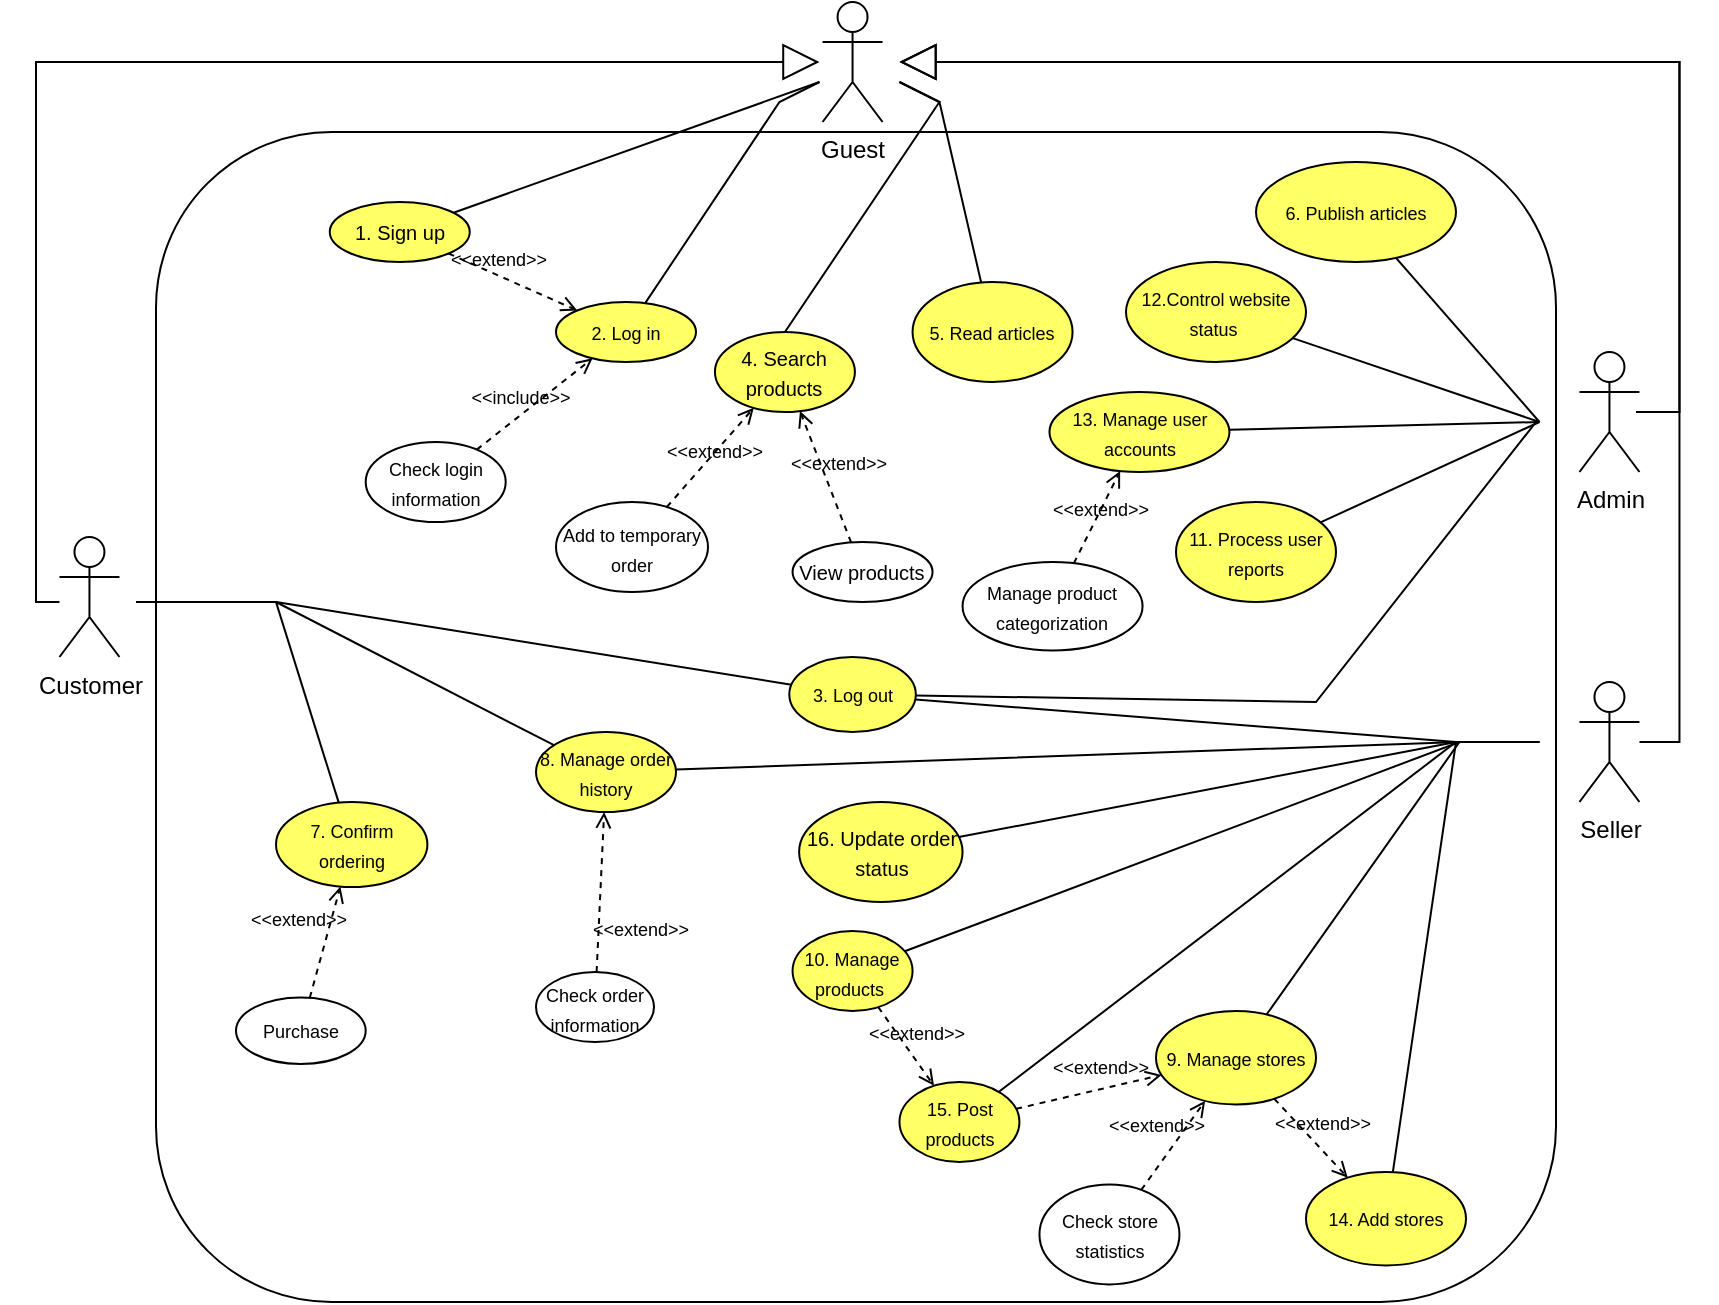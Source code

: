 <mxfile version="21.6.5" type="device">
  <diagram name="Trang-1" id="USwZZq-t5rZfZvbshj6q">
    <mxGraphModel dx="1176" dy="566" grid="1" gridSize="10" guides="1" tooltips="1" connect="1" arrows="1" fold="1" page="1" pageScale="1" pageWidth="827" pageHeight="1169" math="0" shadow="0">
      <root>
        <mxCell id="0" />
        <mxCell id="1" parent="0" />
        <mxCell id="_5mIFH6RfY2-4TW6TgeX-10" value="" style="rounded=1;whiteSpace=wrap;html=1;" vertex="1" parent="1">
          <mxGeometry x="210" y="165" width="700" height="585" as="geometry" />
        </mxCell>
        <object label="Guest" Guest="" id="PoIpQ0HLdhZe41mP14lp-1">
          <mxCell style="shape=umlActor;verticalLabelPosition=bottom;verticalAlign=top;html=1;outlineConnect=0;" parent="1" vertex="1">
            <mxGeometry x="543.28" y="100" width="30" height="60" as="geometry" />
          </mxCell>
        </object>
        <mxCell id="PoIpQ0HLdhZe41mP14lp-2" value="Customer" style="shape=umlActor;verticalLabelPosition=bottom;verticalAlign=top;html=1;outlineConnect=0;" parent="1" vertex="1">
          <mxGeometry x="161.73" y="367.5" width="30" height="60" as="geometry" />
        </mxCell>
        <mxCell id="PoIpQ0HLdhZe41mP14lp-7" value="Seller" style="shape=umlActor;verticalLabelPosition=bottom;verticalAlign=top;html=1;outlineConnect=0;" parent="1" vertex="1">
          <mxGeometry x="921.73" y="440" width="30" height="60" as="geometry" />
        </mxCell>
        <mxCell id="PoIpQ0HLdhZe41mP14lp-8" value="Admin&lt;br&gt;" style="shape=umlActor;verticalLabelPosition=bottom;verticalAlign=top;html=1;outlineConnect=0;" parent="1" vertex="1">
          <mxGeometry x="921.73" y="275" width="30" height="60" as="geometry" />
        </mxCell>
        <mxCell id="PoIpQ0HLdhZe41mP14lp-13" value="&lt;font style=&quot;font-size: 9px;&quot;&gt;Add to temporary order&lt;/font&gt;" style="ellipse;whiteSpace=wrap;html=1;align=center;" parent="1" vertex="1">
          <mxGeometry x="410.0" y="350" width="76" height="45" as="geometry" />
        </mxCell>
        <mxCell id="PoIpQ0HLdhZe41mP14lp-14" value="&lt;font size=&quot;1&quot;&gt;4. Search products&lt;/font&gt;" style="ellipse;whiteSpace=wrap;html=1;fillColor=#FFFF66;" parent="1" vertex="1">
          <mxGeometry x="489.46" y="265" width="70" height="40" as="geometry" />
        </mxCell>
        <mxCell id="PoIpQ0HLdhZe41mP14lp-16" value="&lt;font style=&quot;font-size: 9px;&quot;&gt;2. Log in&lt;/font&gt;" style="ellipse;whiteSpace=wrap;html=1;fillColor=#FFFF66;" parent="1" vertex="1">
          <mxGeometry x="410.0" y="250" width="70" height="30" as="geometry" />
        </mxCell>
        <mxCell id="A0umYNvF5nIpXT-o77tM-2" value="&lt;font style=&quot;font-size: 9px;&quot;&gt;11. Process user reports&lt;/font&gt;" style="ellipse;whiteSpace=wrap;html=1;fillColor=#FFFF66;" parent="1" vertex="1">
          <mxGeometry x="720" y="350" width="80" height="50" as="geometry" />
        </mxCell>
        <mxCell id="A0umYNvF5nIpXT-o77tM-4" value="&lt;font style=&quot;font-size: 9px;&quot;&gt;6. Publish articles&lt;/font&gt;" style="ellipse;whiteSpace=wrap;html=1;fillColor=#FFFF66;" parent="1" vertex="1">
          <mxGeometry x="760" y="180" width="100" height="50" as="geometry" />
        </mxCell>
        <mxCell id="A0umYNvF5nIpXT-o77tM-5" value="&lt;font style=&quot;font-size: 9px;&quot;&gt;12.Control website status&amp;nbsp;&lt;/font&gt;" style="ellipse;whiteSpace=wrap;html=1;fillColor=#FFFF66;" parent="1" vertex="1">
          <mxGeometry x="695" y="230" width="90" height="50" as="geometry" />
        </mxCell>
        <mxCell id="A0umYNvF5nIpXT-o77tM-6" value="&lt;font style=&quot;font-size: 9px;&quot;&gt;13. Manage user accounts&lt;/font&gt;" style="ellipse;whiteSpace=wrap;html=1;fillColor=#FFFF66;" parent="1" vertex="1">
          <mxGeometry x="656.73" y="295" width="90" height="40" as="geometry" />
        </mxCell>
        <mxCell id="A0umYNvF5nIpXT-o77tM-8" value="&lt;font style=&quot;font-size: 9px;&quot;&gt;Check store statistics&lt;/font&gt;" style="ellipse;whiteSpace=wrap;html=1;" parent="1" vertex="1">
          <mxGeometry x="651.73" y="691.22" width="70" height="50" as="geometry" />
        </mxCell>
        <mxCell id="A0umYNvF5nIpXT-o77tM-9" value="&lt;font style=&quot;font-size: 9px;&quot;&gt;10. Manage products&amp;nbsp;&lt;/font&gt;" style="ellipse;whiteSpace=wrap;html=1;fillColor=#FFFF66;" parent="1" vertex="1">
          <mxGeometry x="528.28" y="564.5" width="60" height="40" as="geometry" />
        </mxCell>
        <mxCell id="A0umYNvF5nIpXT-o77tM-12" value="&lt;font style=&quot;font-size: 9px;&quot;&gt;9. Manage stores&lt;/font&gt;" style="ellipse;whiteSpace=wrap;html=1;fillColor=#FFFF66;" parent="1" vertex="1">
          <mxGeometry x="710" y="604.5" width="80" height="46.72" as="geometry" />
        </mxCell>
        <mxCell id="A0umYNvF5nIpXT-o77tM-13" value="&lt;font style=&quot;font-size: 9px;&quot;&gt;5. Read articles&lt;/font&gt;" style="ellipse;whiteSpace=wrap;html=1;fillColor=#FFFF66;" parent="1" vertex="1">
          <mxGeometry x="588.28" y="240" width="80" height="50" as="geometry" />
        </mxCell>
        <mxCell id="A0umYNvF5nIpXT-o77tM-14" value="&lt;font style=&quot;font-size: 9px;&quot;&gt;Purchase&lt;/font&gt;" style="ellipse;whiteSpace=wrap;html=1;" parent="1" vertex="1">
          <mxGeometry x="250" y="597.72" width="64.85" height="33.28" as="geometry" />
        </mxCell>
        <mxCell id="A0umYNvF5nIpXT-o77tM-15" value="&lt;font style=&quot;font-size: 9px;&quot;&gt;8. Manage order&lt;br&gt;history&lt;br&gt;&lt;/font&gt;" style="ellipse;whiteSpace=wrap;html=1;fillColor=#FFFF66;" parent="1" vertex="1">
          <mxGeometry x="400" y="465" width="70" height="40" as="geometry" />
        </mxCell>
        <mxCell id="X4AEslMbNNMhsFveHLo--8" value="" style="endArrow=none;html=1;rounded=0;" parent="1" source="A0umYNvF5nIpXT-o77tM-12" edge="1">
          <mxGeometry width="50" height="50" relative="1" as="geometry">
            <mxPoint x="804.85" y="490" as="sourcePoint" />
            <mxPoint x="901.73" y="470" as="targetPoint" />
            <Array as="points">
              <mxPoint x="861.73" y="470" />
            </Array>
          </mxGeometry>
        </mxCell>
        <mxCell id="X4AEslMbNNMhsFveHLo--9" value="" style="endArrow=none;html=1;rounded=0;" parent="1" source="A0umYNvF5nIpXT-o77tM-9" edge="1">
          <mxGeometry width="50" height="50" relative="1" as="geometry">
            <mxPoint x="761.73" y="480" as="sourcePoint" />
            <mxPoint x="901.73" y="470" as="targetPoint" />
            <Array as="points">
              <mxPoint x="861.73" y="470" />
            </Array>
          </mxGeometry>
        </mxCell>
        <mxCell id="X4AEslMbNNMhsFveHLo--10" value="" style="endArrow=none;html=1;rounded=0;" parent="1" source="A0umYNvF5nIpXT-o77tM-15" edge="1">
          <mxGeometry width="50" height="50" relative="1" as="geometry">
            <mxPoint x="781.73" y="540" as="sourcePoint" />
            <mxPoint x="901.73" y="470" as="targetPoint" />
            <Array as="points">
              <mxPoint x="861.73" y="470" />
            </Array>
          </mxGeometry>
        </mxCell>
        <mxCell id="X4AEslMbNNMhsFveHLo--12" value="" style="endArrow=none;html=1;rounded=0;" parent="1" source="PoIpQ0HLdhZe41mP14lp-16" edge="1">
          <mxGeometry width="50" height="50" relative="1" as="geometry">
            <mxPoint x="488.46" y="200" as="sourcePoint" />
            <mxPoint x="541.73" y="140" as="targetPoint" />
            <Array as="points">
              <mxPoint x="521.73" y="150" />
            </Array>
          </mxGeometry>
        </mxCell>
        <mxCell id="X4AEslMbNNMhsFveHLo--13" value="" style="endArrow=none;html=1;rounded=0;" parent="1" source="A0umYNvF5nIpXT-o77tM-13" edge="1">
          <mxGeometry width="50" height="50" relative="1" as="geometry">
            <mxPoint x="651.73" y="210" as="sourcePoint" />
            <mxPoint x="581.73" y="140" as="targetPoint" />
            <Array as="points">
              <mxPoint x="601.73" y="150" />
            </Array>
          </mxGeometry>
        </mxCell>
        <mxCell id="X4AEslMbNNMhsFveHLo--15" value="" style="endArrow=none;html=1;rounded=0;exitX=0.5;exitY=0;exitDx=0;exitDy=0;" parent="1" source="PoIpQ0HLdhZe41mP14lp-14" edge="1">
          <mxGeometry width="50" height="50" relative="1" as="geometry">
            <mxPoint x="646.73" y="210" as="sourcePoint" />
            <mxPoint x="581.73" y="140" as="targetPoint" />
            <Array as="points">
              <mxPoint x="601.73" y="150" />
            </Array>
          </mxGeometry>
        </mxCell>
        <mxCell id="X4AEslMbNNMhsFveHLo--25" value="&lt;font size=&quot;1&quot;&gt;16. Update order status&lt;/font&gt;" style="ellipse;whiteSpace=wrap;html=1;fillColor=#FFFF66;" parent="1" vertex="1">
          <mxGeometry x="531.56" y="500" width="81.72" height="50" as="geometry" />
        </mxCell>
        <mxCell id="X4AEslMbNNMhsFveHLo--28" value="&lt;font style=&quot;font-size: 9px;&quot;&gt;Manage product categorization&lt;/font&gt;" style="ellipse;whiteSpace=wrap;html=1;" parent="1" vertex="1">
          <mxGeometry x="613.28" y="380.0" width="90" height="44.22" as="geometry" />
        </mxCell>
        <mxCell id="DuX1aJ7pJGagUsRcCWRq-1" value="&lt;font style=&quot;font-size: 9px;&quot;&gt;Check login information&lt;/font&gt;" style="ellipse;whiteSpace=wrap;html=1;" parent="1" vertex="1">
          <mxGeometry x="314.85" y="320" width="70" height="40" as="geometry" />
        </mxCell>
        <mxCell id="DuX1aJ7pJGagUsRcCWRq-3" value="&lt;font style=&quot;font-size: 9px;&quot;&gt;&amp;lt;&amp;lt;include&amp;gt;&amp;gt;&lt;/font&gt;" style="html=1;verticalAlign=bottom;labelBackgroundColor=none;endArrow=open;endFill=0;dashed=1;rounded=0;" parent="1" source="DuX1aJ7pJGagUsRcCWRq-1" target="PoIpQ0HLdhZe41mP14lp-16" edge="1">
          <mxGeometry x="-0.228" y="1" width="160" relative="1" as="geometry">
            <mxPoint x="501.73" y="270" as="sourcePoint" />
            <mxPoint x="456.73" y="240" as="targetPoint" />
            <mxPoint y="1" as="offset" />
          </mxGeometry>
        </mxCell>
        <mxCell id="DuX1aJ7pJGagUsRcCWRq-4" value="&lt;font style=&quot;font-size: 9px;&quot;&gt;7. Confirm ordering&lt;/font&gt;" style="ellipse;whiteSpace=wrap;html=1;fillColor=#FFFF66;" parent="1" vertex="1">
          <mxGeometry x="270" y="500" width="75.71" height="42.5" as="geometry" />
        </mxCell>
        <mxCell id="DuX1aJ7pJGagUsRcCWRq-15" value="&lt;font style=&quot;font-size: 9px;&quot;&gt;Check order information&lt;/font&gt;" style="ellipse;whiteSpace=wrap;html=1;" parent="1" vertex="1">
          <mxGeometry x="400.0" y="585" width="59" height="35" as="geometry" />
        </mxCell>
        <mxCell id="DuX1aJ7pJGagUsRcCWRq-17" value="&lt;font style=&quot;font-size: 9px;&quot;&gt;&amp;lt;&amp;lt;extend&amp;gt;&amp;gt;&lt;/font&gt;" style="html=1;verticalAlign=bottom;labelBackgroundColor=none;endArrow=open;endFill=0;dashed=1;rounded=0;" parent="1" source="DuX1aJ7pJGagUsRcCWRq-15" target="A0umYNvF5nIpXT-o77tM-15" edge="1">
          <mxGeometry x="-0.648" y="-21" width="160" relative="1" as="geometry">
            <mxPoint x="419.81" y="399.72" as="sourcePoint" />
            <mxPoint x="372.81" y="420.72" as="targetPoint" />
            <mxPoint as="offset" />
          </mxGeometry>
        </mxCell>
        <mxCell id="-NbWwGFisQRcI3op6reY-1" value="" style="endArrow=block;endSize=16;endFill=0;html=1;rounded=0;entryX=0.5;entryY=0.5;entryDx=0;entryDy=0;entryPerimeter=0;" parent="1" edge="1">
          <mxGeometry width="160" relative="1" as="geometry">
            <mxPoint x="161.73" y="400" as="sourcePoint" />
            <mxPoint x="541.73" y="130.0" as="targetPoint" />
            <Array as="points">
              <mxPoint x="150" y="400" />
              <mxPoint x="150" y="260" />
              <mxPoint x="150" y="130" />
            </Array>
          </mxGeometry>
        </mxCell>
        <mxCell id="-NbWwGFisQRcI3op6reY-2" value="" style="endArrow=block;endSize=16;endFill=0;html=1;rounded=0;" parent="1" edge="1">
          <mxGeometry width="160" relative="1" as="geometry">
            <mxPoint x="950" y="305" as="sourcePoint" />
            <mxPoint x="581.73" y="130" as="targetPoint" />
            <Array as="points">
              <mxPoint x="971.73" y="305" />
              <mxPoint x="971.73" y="130" />
            </Array>
          </mxGeometry>
        </mxCell>
        <mxCell id="-NbWwGFisQRcI3op6reY-4" value="" style="endArrow=block;endSize=16;endFill=0;html=1;rounded=0;" parent="1" edge="1">
          <mxGeometry width="160" relative="1" as="geometry">
            <mxPoint x="951.73" y="470" as="sourcePoint" />
            <mxPoint x="581.73" y="130" as="targetPoint" />
            <Array as="points">
              <mxPoint x="971.73" y="470" />
              <mxPoint x="971.73" y="300" />
              <mxPoint x="971.73" y="130" />
            </Array>
          </mxGeometry>
        </mxCell>
        <mxCell id="F4AExtvisEfdRYnd3nXG-2" value="&lt;font size=&quot;1&quot;&gt;View products&lt;/font&gt;" style="ellipse;whiteSpace=wrap;html=1;" parent="1" vertex="1">
          <mxGeometry x="528.28" y="370" width="70" height="30" as="geometry" />
        </mxCell>
        <mxCell id="F4AExtvisEfdRYnd3nXG-3" value="&lt;font style=&quot;font-size: 9px;&quot;&gt;&amp;lt;&amp;lt;extend&amp;gt;&amp;gt;&lt;/font&gt;" style="html=1;verticalAlign=bottom;labelBackgroundColor=none;endArrow=open;endFill=0;dashed=1;rounded=0;" parent="1" source="F4AExtvisEfdRYnd3nXG-2" target="PoIpQ0HLdhZe41mP14lp-14" edge="1">
          <mxGeometry x="-0.09" y="-5" width="160" relative="1" as="geometry">
            <mxPoint x="549.73" y="261" as="sourcePoint" />
            <mxPoint x="590.73" y="231" as="targetPoint" />
            <mxPoint as="offset" />
          </mxGeometry>
        </mxCell>
        <mxCell id="F4AExtvisEfdRYnd3nXG-8" value="&lt;font style=&quot;font-size: 9px;&quot;&gt;&amp;lt;&amp;lt;extend&amp;gt;&amp;gt;&lt;/font&gt;" style="html=1;verticalAlign=bottom;labelBackgroundColor=none;endArrow=open;endFill=0;dashed=1;rounded=0;" parent="1" source="A0umYNvF5nIpXT-o77tM-14" target="DuX1aJ7pJGagUsRcCWRq-4" edge="1">
          <mxGeometry x="-0.005" y="14" width="160" relative="1" as="geometry">
            <mxPoint x="387.81" y="490.72" as="sourcePoint" />
            <mxPoint x="360.81" y="454.72" as="targetPoint" />
            <mxPoint as="offset" />
          </mxGeometry>
        </mxCell>
        <mxCell id="F4AExtvisEfdRYnd3nXG-9" value="&lt;font style=&quot;font-size: 9px;&quot;&gt;3. Log out&lt;/font&gt;" style="ellipse;whiteSpace=wrap;html=1;fillColor=#FFFF66;" parent="1" vertex="1">
          <mxGeometry x="526.64" y="427.5" width="63.28" height="37.5" as="geometry" />
        </mxCell>
        <mxCell id="F4AExtvisEfdRYnd3nXG-16" value="&lt;font style=&quot;font-size: 9px;&quot;&gt;&amp;lt;&amp;lt;extend&amp;gt;&amp;gt;&lt;/font&gt;" style="html=1;verticalAlign=bottom;labelBackgroundColor=none;endArrow=open;endFill=0;dashed=1;rounded=0;" parent="1" source="A0umYNvF5nIpXT-o77tM-8" target="A0umYNvF5nIpXT-o77tM-12" edge="1">
          <mxGeometry x="-0.133" y="8" width="160" relative="1" as="geometry">
            <mxPoint x="474.73" y="474" as="sourcePoint" />
            <mxPoint x="434.73" y="425" as="targetPoint" />
            <mxPoint as="offset" />
          </mxGeometry>
        </mxCell>
        <mxCell id="PVgmuxaH_NVoF7FF7axA-2" value="&lt;font style=&quot;font-size: 9px;&quot;&gt;&amp;lt;&amp;lt;extend&amp;gt;&amp;gt;&lt;/font&gt;" style="html=1;verticalAlign=bottom;labelBackgroundColor=none;endArrow=open;endFill=0;dashed=1;rounded=0;" parent="1" source="PVgmuxaH_NVoF7FF7axA-3" target="PoIpQ0HLdhZe41mP14lp-16" edge="1">
          <mxGeometry x="-0.228" y="1" width="160" relative="1" as="geometry">
            <mxPoint x="371.73" y="250" as="sourcePoint" />
            <mxPoint x="414.73" y="239" as="targetPoint" />
            <mxPoint y="1" as="offset" />
          </mxGeometry>
        </mxCell>
        <mxCell id="PVgmuxaH_NVoF7FF7axA-3" value="&lt;font size=&quot;1&quot;&gt;1. Sign up&lt;/font&gt;" style="ellipse;whiteSpace=wrap;html=1;fillColor=#FFFF66;" parent="1" vertex="1">
          <mxGeometry x="296.88" y="200" width="70" height="30" as="geometry" />
        </mxCell>
        <mxCell id="mTP8olNIWSn3JPrujFnz-2" value="" style="endArrow=none;html=1;rounded=0;" parent="1" source="PVgmuxaH_NVoF7FF7axA-3" edge="1">
          <mxGeometry width="50" height="50" relative="1" as="geometry">
            <mxPoint x="401.73" y="210" as="sourcePoint" />
            <mxPoint x="541.73" y="140" as="targetPoint" />
          </mxGeometry>
        </mxCell>
        <mxCell id="mTP8olNIWSn3JPrujFnz-10" value="" style="endArrow=none;html=1;rounded=0;" parent="1" source="A0umYNvF5nIpXT-o77tM-5" edge="1">
          <mxGeometry width="50" height="50" relative="1" as="geometry">
            <mxPoint x="761.73" y="410" as="sourcePoint" />
            <mxPoint x="901.73" y="310" as="targetPoint" />
          </mxGeometry>
        </mxCell>
        <mxCell id="mTP8olNIWSn3JPrujFnz-14" value="" style="endArrow=none;html=1;rounded=0;" parent="1" source="A0umYNvF5nIpXT-o77tM-4" edge="1">
          <mxGeometry width="50" height="50" relative="1" as="geometry">
            <mxPoint x="774.73" y="289" as="sourcePoint" />
            <mxPoint x="901.73" y="310" as="targetPoint" />
          </mxGeometry>
        </mxCell>
        <mxCell id="mTP8olNIWSn3JPrujFnz-16" value="" style="endArrow=none;html=1;rounded=0;" parent="1" source="A0umYNvF5nIpXT-o77tM-6" edge="1">
          <mxGeometry width="50" height="50" relative="1" as="geometry">
            <mxPoint x="774.73" y="289" as="sourcePoint" />
            <mxPoint x="901.73" y="310" as="targetPoint" />
          </mxGeometry>
        </mxCell>
        <mxCell id="mTP8olNIWSn3JPrujFnz-17" value="" style="endArrow=none;html=1;rounded=0;" parent="1" source="A0umYNvF5nIpXT-o77tM-2" edge="1">
          <mxGeometry width="50" height="50" relative="1" as="geometry">
            <mxPoint x="740.73" y="332" as="sourcePoint" />
            <mxPoint x="901.73" y="310" as="targetPoint" />
          </mxGeometry>
        </mxCell>
        <mxCell id="3hDgLRAq6CsQM7wfsZl0-1" value="&lt;font style=&quot;font-size: 9px;&quot;&gt;14. Add stores&lt;/font&gt;" style="ellipse;whiteSpace=wrap;html=1;fillColor=#FFFF66;" parent="1" vertex="1">
          <mxGeometry x="785.0" y="685" width="80" height="46.72" as="geometry" />
        </mxCell>
        <mxCell id="3hDgLRAq6CsQM7wfsZl0-2" value="&lt;font style=&quot;font-size: 9px;&quot;&gt;15. Post products&lt;/font&gt;" style="ellipse;whiteSpace=wrap;html=1;fillColor=#FFFF66;" parent="1" vertex="1">
          <mxGeometry x="581.73" y="640" width="60" height="40" as="geometry" />
        </mxCell>
        <mxCell id="3hDgLRAq6CsQM7wfsZl0-4" value="" style="endArrow=none;html=1;rounded=0;" parent="1" source="3hDgLRAq6CsQM7wfsZl0-2" edge="1">
          <mxGeometry width="50" height="50" relative="1" as="geometry">
            <mxPoint x="730" y="600" as="sourcePoint" />
            <mxPoint x="860" y="470" as="targetPoint" />
          </mxGeometry>
        </mxCell>
        <mxCell id="3hDgLRAq6CsQM7wfsZl0-5" value="" style="endArrow=none;html=1;rounded=0;" parent="1" source="3hDgLRAq6CsQM7wfsZl0-1" edge="1">
          <mxGeometry width="50" height="50" relative="1" as="geometry">
            <mxPoint x="810" y="540" as="sourcePoint" />
            <mxPoint x="860" y="470" as="targetPoint" />
          </mxGeometry>
        </mxCell>
        <mxCell id="3hDgLRAq6CsQM7wfsZl0-6" value="&lt;font style=&quot;font-size: 9px;&quot;&gt;&amp;lt;&amp;lt;extend&amp;gt;&amp;gt;&lt;/font&gt;" style="html=1;verticalAlign=bottom;labelBackgroundColor=none;endArrow=open;endFill=0;dashed=1;rounded=0;" parent="1" source="A0umYNvF5nIpXT-o77tM-12" target="3hDgLRAq6CsQM7wfsZl0-1" edge="1">
          <mxGeometry x="0.16" y="3" width="160" relative="1" as="geometry">
            <mxPoint x="594" y="474" as="sourcePoint" />
            <mxPoint x="629" y="488" as="targetPoint" />
            <mxPoint as="offset" />
          </mxGeometry>
        </mxCell>
        <mxCell id="3hDgLRAq6CsQM7wfsZl0-7" value="&lt;font style=&quot;font-size: 9px;&quot;&gt;&amp;lt;&amp;lt;extend&amp;gt;&amp;gt;&lt;/font&gt;" style="html=1;verticalAlign=bottom;labelBackgroundColor=none;endArrow=open;endFill=0;dashed=1;rounded=0;" parent="1" source="A0umYNvF5nIpXT-o77tM-9" target="3hDgLRAq6CsQM7wfsZl0-2" edge="1">
          <mxGeometry x="0.16" y="3" width="160" relative="1" as="geometry">
            <mxPoint x="655" y="525" as="sourcePoint" />
            <mxPoint x="645" y="561" as="targetPoint" />
            <mxPoint as="offset" />
          </mxGeometry>
        </mxCell>
        <mxCell id="3hDgLRAq6CsQM7wfsZl0-9" value="&lt;font style=&quot;font-size: 9px;&quot;&gt;&amp;lt;&amp;lt;extend&amp;gt;&amp;gt;&lt;/font&gt;" style="html=1;verticalAlign=bottom;labelBackgroundColor=none;endArrow=open;endFill=0;dashed=1;rounded=0;" parent="1" source="3hDgLRAq6CsQM7wfsZl0-2" target="A0umYNvF5nIpXT-o77tM-12" edge="1">
          <mxGeometry x="0.16" y="3" width="160" relative="1" as="geometry">
            <mxPoint x="741" y="667" as="sourcePoint" />
            <mxPoint x="792" y="663" as="targetPoint" />
            <mxPoint as="offset" />
          </mxGeometry>
        </mxCell>
        <mxCell id="3hDgLRAq6CsQM7wfsZl0-10" value="&lt;font style=&quot;font-size: 9px;&quot;&gt;&amp;lt;&amp;lt;extend&amp;gt;&amp;gt;&lt;/font&gt;" style="html=1;verticalAlign=bottom;labelBackgroundColor=none;endArrow=open;endFill=0;dashed=1;rounded=0;" parent="1" source="X4AEslMbNNMhsFveHLo--28" target="A0umYNvF5nIpXT-o77tM-6" edge="1">
          <mxGeometry x="-0.134" y="-3" width="160" relative="1" as="geometry">
            <mxPoint x="730" y="348" as="sourcePoint" />
            <mxPoint x="768" y="364" as="targetPoint" />
            <mxPoint as="offset" />
          </mxGeometry>
        </mxCell>
        <mxCell id="_5mIFH6RfY2-4TW6TgeX-1" value="" style="endArrow=none;html=1;rounded=0;" edge="1" parent="1">
          <mxGeometry width="50" height="50" relative="1" as="geometry">
            <mxPoint x="200" y="400" as="sourcePoint" />
            <mxPoint x="270" y="400" as="targetPoint" />
          </mxGeometry>
        </mxCell>
        <mxCell id="_5mIFH6RfY2-4TW6TgeX-3" value="" style="endArrow=none;html=1;rounded=0;" edge="1" parent="1" target="A0umYNvF5nIpXT-o77tM-15">
          <mxGeometry width="50" height="50" relative="1" as="geometry">
            <mxPoint x="270" y="400" as="sourcePoint" />
            <mxPoint x="250" y="490" as="targetPoint" />
          </mxGeometry>
        </mxCell>
        <mxCell id="_5mIFH6RfY2-4TW6TgeX-4" value="" style="endArrow=none;html=1;rounded=0;" edge="1" parent="1" source="DuX1aJ7pJGagUsRcCWRq-4">
          <mxGeometry width="50" height="50" relative="1" as="geometry">
            <mxPoint x="180" y="530" as="sourcePoint" />
            <mxPoint x="270" y="400" as="targetPoint" />
          </mxGeometry>
        </mxCell>
        <mxCell id="_5mIFH6RfY2-4TW6TgeX-5" value="" style="endArrow=none;html=1;rounded=0;" edge="1" parent="1" target="F4AExtvisEfdRYnd3nXG-9">
          <mxGeometry width="50" height="50" relative="1" as="geometry">
            <mxPoint x="270" y="400" as="sourcePoint" />
            <mxPoint x="410" y="370" as="targetPoint" />
          </mxGeometry>
        </mxCell>
        <mxCell id="_5mIFH6RfY2-4TW6TgeX-6" value="" style="endArrow=none;html=1;rounded=0;" edge="1" parent="1" source="F4AExtvisEfdRYnd3nXG-9">
          <mxGeometry width="50" height="50" relative="1" as="geometry">
            <mxPoint x="780" y="510" as="sourcePoint" />
            <mxPoint x="860" y="470" as="targetPoint" />
          </mxGeometry>
        </mxCell>
        <mxCell id="_5mIFH6RfY2-4TW6TgeX-7" value="" style="endArrow=none;html=1;rounded=0;" edge="1" parent="1" source="F4AExtvisEfdRYnd3nXG-9">
          <mxGeometry width="50" height="50" relative="1" as="geometry">
            <mxPoint x="870" y="430" as="sourcePoint" />
            <mxPoint x="900" y="310" as="targetPoint" />
            <Array as="points">
              <mxPoint x="790" y="450" />
            </Array>
          </mxGeometry>
        </mxCell>
        <mxCell id="_5mIFH6RfY2-4TW6TgeX-9" value="" style="endArrow=none;html=1;rounded=0;" edge="1" parent="1" source="X4AEslMbNNMhsFveHLo--25">
          <mxGeometry width="50" height="50" relative="1" as="geometry">
            <mxPoint x="690" y="550" as="sourcePoint" />
            <mxPoint x="860" y="470" as="targetPoint" />
          </mxGeometry>
        </mxCell>
        <mxCell id="_5mIFH6RfY2-4TW6TgeX-11" value="&lt;font style=&quot;font-size: 9px;&quot;&gt;&amp;lt;&amp;lt;extend&amp;gt;&amp;gt;&lt;/font&gt;" style="html=1;verticalAlign=bottom;labelBackgroundColor=none;endArrow=open;endFill=0;dashed=1;rounded=0;" edge="1" parent="1" source="PoIpQ0HLdhZe41mP14lp-13" target="PoIpQ0HLdhZe41mP14lp-14">
          <mxGeometry x="-0.09" y="-5" width="160" relative="1" as="geometry">
            <mxPoint x="568" y="380" as="sourcePoint" />
            <mxPoint x="542" y="315" as="targetPoint" />
            <mxPoint as="offset" />
          </mxGeometry>
        </mxCell>
      </root>
    </mxGraphModel>
  </diagram>
</mxfile>
